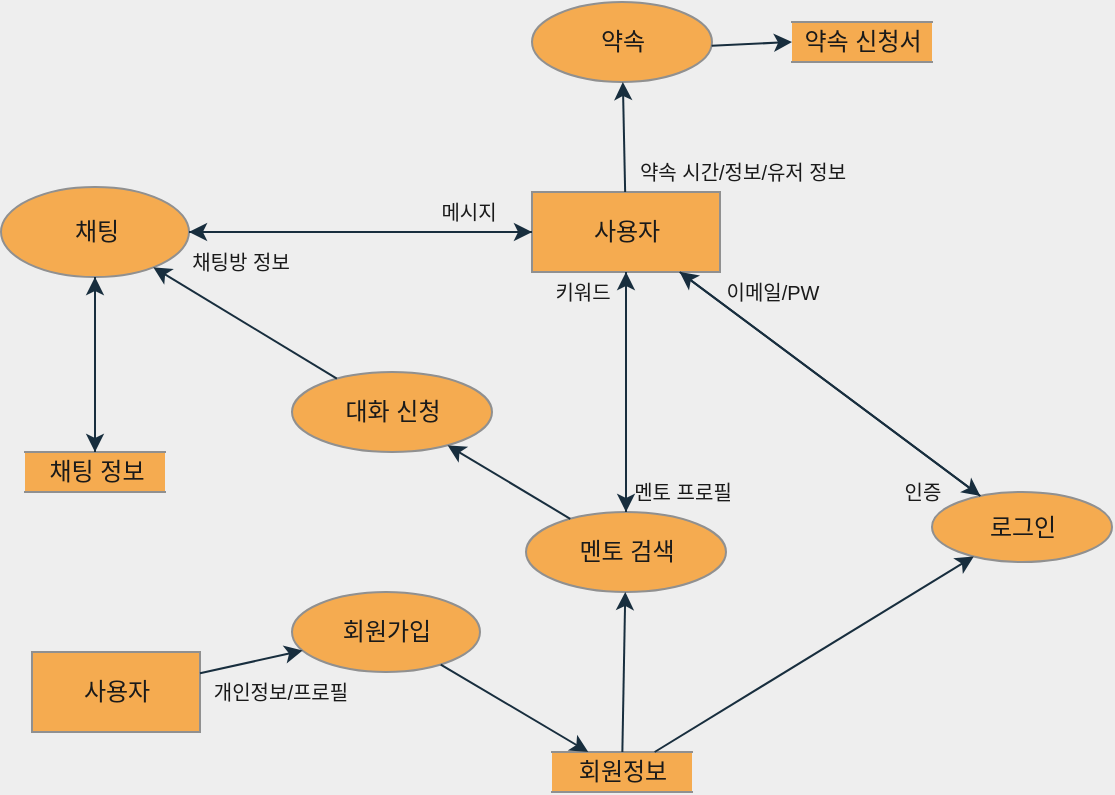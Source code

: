 <mxfile>
    <diagram id="Cm1ciltx4Ct_GRZWRXjD" name="Page-1">
        <mxGraphModel dx="788" dy="1465" grid="1" gridSize="10" guides="1" tooltips="1" connect="1" arrows="1" fold="1" page="1" pageScale="1" pageWidth="827" pageHeight="1169" background="#EEEEEE" math="0" shadow="0">
            <root>
                <mxCell id="0"/>
                <mxCell id="1" parent="0"/>
                <mxCell id="5" value="회원가입" style="shape=ellipse;html=1;dashed=0;whitespace=wrap;perimeter=ellipsePerimeter;rounded=0;sketch=0;fontColor=#1A1A1A;strokeColor=#909090;fillColor=#F5AB50;" parent="1" vertex="1">
                    <mxGeometry x="430" y="220" width="94" height="40" as="geometry"/>
                </mxCell>
                <mxCell id="6" value="멘토 검색" style="shape=ellipse;html=1;dashed=0;whitespace=wrap;perimeter=ellipsePerimeter;rounded=0;sketch=0;fontColor=#1A1A1A;strokeColor=#909090;fillColor=#F5AB50;" parent="1" vertex="1">
                    <mxGeometry x="547" y="180" width="100" height="40" as="geometry"/>
                </mxCell>
                <mxCell id="7" value="회원정보" style="html=1;dashed=0;whitespace=wrap;shape=partialRectangle;right=0;left=0;rounded=0;sketch=0;fontColor=#1A1A1A;strokeColor=#909090;fillColor=#F5AB50;" parent="1" vertex="1">
                    <mxGeometry x="560" y="300" width="70" height="20" as="geometry"/>
                </mxCell>
                <mxCell id="8" value="사용자" style="html=1;dashed=0;whitespace=wrap;rounded=0;sketch=0;fontColor=#1A1A1A;strokeColor=#909090;fillColor=#F5AB50;" parent="1" vertex="1">
                    <mxGeometry x="550" y="20" width="94" height="40" as="geometry"/>
                </mxCell>
                <mxCell id="9" value="채팅" style="shape=ellipse;html=1;dashed=0;whitespace=wrap;perimeter=ellipsePerimeter;rounded=0;sketch=0;fontColor=#1A1A1A;strokeColor=#909090;fillColor=#F5AB50;" parent="1" vertex="1">
                    <mxGeometry x="284.5" y="17.5" width="94" height="45" as="geometry"/>
                </mxCell>
                <mxCell id="10" value="채팅 정보" style="html=1;dashed=0;whitespace=wrap;shape=partialRectangle;right=0;left=0;rounded=0;sketch=0;fontColor=#1A1A1A;strokeColor=#909090;fillColor=#F5AB50;" parent="1" vertex="1">
                    <mxGeometry x="296.5" y="150" width="70" height="20" as="geometry"/>
                </mxCell>
                <mxCell id="11" value="" style="endArrow=classic;html=1;fontColor=#1A1A1A;strokeColor=#182E3E;" parent="1" source="5" target="7" edge="1">
                    <mxGeometry width="50" height="50" relative="1" as="geometry">
                        <mxPoint x="380" y="190" as="sourcePoint"/>
                        <mxPoint x="430" y="140" as="targetPoint"/>
                    </mxGeometry>
                </mxCell>
                <mxCell id="13" value="" style="endArrow=classic;html=1;fontColor=#1A1A1A;strokeColor=#182E3E;" parent="1" source="7" target="6" edge="1">
                    <mxGeometry width="50" height="50" relative="1" as="geometry">
                        <mxPoint x="380" y="190" as="sourcePoint"/>
                        <mxPoint x="430" y="140" as="targetPoint"/>
                    </mxGeometry>
                </mxCell>
                <mxCell id="14" value="" style="endArrow=classic;html=1;fontColor=#1A1A1A;strokeColor=#182E3E;" parent="1" source="6" target="8" edge="1">
                    <mxGeometry width="50" height="50" relative="1" as="geometry">
                        <mxPoint x="380" y="190" as="sourcePoint"/>
                        <mxPoint x="430" y="140" as="targetPoint"/>
                    </mxGeometry>
                </mxCell>
                <mxCell id="15" value="" style="endArrow=classic;html=1;fontColor=#1A1A1A;strokeColor=#182E3E;" parent="1" source="8" target="9" edge="1">
                    <mxGeometry width="50" height="50" relative="1" as="geometry">
                        <mxPoint x="380" y="190" as="sourcePoint"/>
                        <mxPoint x="430" y="140" as="targetPoint"/>
                    </mxGeometry>
                </mxCell>
                <mxCell id="16" value="" style="endArrow=classic;html=1;fontColor=#1A1A1A;strokeColor=#182E3E;" parent="1" source="10" target="9" edge="1">
                    <mxGeometry width="50" height="50" relative="1" as="geometry">
                        <mxPoint x="380" y="190" as="sourcePoint"/>
                        <mxPoint x="430" y="140" as="targetPoint"/>
                    </mxGeometry>
                </mxCell>
                <mxCell id="17" value="" style="endArrow=classic;html=1;fontColor=#1A1A1A;strokeColor=#182E3E;" parent="1" source="9" target="8" edge="1">
                    <mxGeometry width="50" height="50" relative="1" as="geometry">
                        <mxPoint x="380" y="190" as="sourcePoint"/>
                        <mxPoint x="430" y="140" as="targetPoint"/>
                    </mxGeometry>
                </mxCell>
                <mxCell id="18" value="" style="endArrow=classic;html=1;fontColor=#1A1A1A;strokeColor=#182E3E;" parent="1" source="9" target="10" edge="1">
                    <mxGeometry width="50" height="50" relative="1" as="geometry">
                        <mxPoint x="380" y="190" as="sourcePoint"/>
                        <mxPoint x="430" y="140" as="targetPoint"/>
                    </mxGeometry>
                </mxCell>
                <mxCell id="22" value="로그인" style="shape=ellipse;html=1;dashed=0;whitespace=wrap;perimeter=ellipsePerimeter;rounded=0;sketch=0;fontColor=#1A1A1A;strokeColor=#909090;fillColor=#F5AB50;" parent="1" vertex="1">
                    <mxGeometry x="750" y="170" width="90" height="35" as="geometry"/>
                </mxCell>
                <mxCell id="23" value="" style="endArrow=classic;html=1;fontColor=#1A1A1A;strokeColor=#182E3E;" parent="1" source="7" target="22" edge="1">
                    <mxGeometry width="50" height="50" relative="1" as="geometry">
                        <mxPoint x="380" y="190" as="sourcePoint"/>
                        <mxPoint x="430" y="140" as="targetPoint"/>
                    </mxGeometry>
                </mxCell>
                <mxCell id="24" value="" style="endArrow=classic;html=1;fontColor=#1A1A1A;strokeColor=#182E3E;" parent="1" source="22" target="8" edge="1">
                    <mxGeometry width="50" height="50" relative="1" as="geometry">
                        <mxPoint x="380" y="190" as="sourcePoint"/>
                        <mxPoint x="430" y="140" as="targetPoint"/>
                    </mxGeometry>
                </mxCell>
                <mxCell id="25" value="약속" style="shape=ellipse;html=1;dashed=0;whitespace=wrap;perimeter=ellipsePerimeter;rounded=0;sketch=0;fontColor=#1A1A1A;strokeColor=#909090;fillColor=#F5AB50;" parent="1" vertex="1">
                    <mxGeometry x="550" y="-75" width="90" height="40" as="geometry"/>
                </mxCell>
                <mxCell id="26" value="약속 신청서" style="html=1;dashed=0;whitespace=wrap;shape=partialRectangle;right=0;left=0;rounded=0;sketch=0;fontColor=#1A1A1A;strokeColor=#909090;fillColor=#F5AB50;" parent="1" vertex="1">
                    <mxGeometry x="680" y="-65" width="70" height="20" as="geometry"/>
                </mxCell>
                <mxCell id="28" value="" style="endArrow=classic;html=1;fontColor=#1A1A1A;strokeColor=#182E3E;" parent="1" source="25" target="26" edge="1">
                    <mxGeometry width="50" height="50" relative="1" as="geometry">
                        <mxPoint x="630" y="190" as="sourcePoint"/>
                        <mxPoint x="680" y="140" as="targetPoint"/>
                    </mxGeometry>
                </mxCell>
                <mxCell id="31" value="" style="endArrow=classic;html=1;fontColor=#1A1A1A;strokeColor=#182E3E;" parent="1" source="8" target="22" edge="1">
                    <mxGeometry width="50" height="50" relative="1" as="geometry">
                        <mxPoint x="630" y="190" as="sourcePoint"/>
                        <mxPoint x="680" y="140" as="targetPoint"/>
                    </mxGeometry>
                </mxCell>
                <mxCell id="32" value="" style="endArrow=classic;html=1;fontColor=#1A1A1A;strokeColor=#182E3E;" parent="1" source="8" target="6" edge="1">
                    <mxGeometry width="50" height="50" relative="1" as="geometry">
                        <mxPoint x="630" y="190" as="sourcePoint"/>
                        <mxPoint x="680" y="140" as="targetPoint"/>
                    </mxGeometry>
                </mxCell>
                <mxCell id="35" value="&lt;span style=&quot;font-size: 10px&quot;&gt;키워드&lt;/span&gt;" style="text;html=1;align=center;verticalAlign=middle;resizable=0;points=[];autosize=1;strokeColor=none;fontColor=#1A1A1A;" parent="1" vertex="1">
                    <mxGeometry x="550" y="60" width="50" height="20" as="geometry"/>
                </mxCell>
                <mxCell id="36" value="&lt;span style=&quot;font-size: 10px&quot;&gt;멘토 프로필&lt;/span&gt;" style="text;html=1;align=center;verticalAlign=middle;resizable=0;points=[];autosize=1;strokeColor=none;fontColor=#1A1A1A;" parent="1" vertex="1">
                    <mxGeometry x="590" y="160" width="70" height="20" as="geometry"/>
                </mxCell>
                <mxCell id="37" value="사용자" style="html=1;dashed=0;whitespace=wrap;rounded=0;sketch=0;fontColor=#1A1A1A;strokeColor=#909090;fillColor=#F5AB50;" parent="1" vertex="1">
                    <mxGeometry x="300" y="250" width="84" height="40" as="geometry"/>
                </mxCell>
                <mxCell id="38" value="" style="endArrow=classic;html=1;fontColor=#1A1A1A;strokeColor=#182E3E;" parent="1" source="37" target="5" edge="1">
                    <mxGeometry width="50" height="50" relative="1" as="geometry">
                        <mxPoint x="590" y="320" as="sourcePoint"/>
                        <mxPoint x="630" y="280" as="targetPoint"/>
                    </mxGeometry>
                </mxCell>
                <mxCell id="39" value="&lt;font style=&quot;font-size: 10px&quot;&gt;개인정보/프로필&lt;/font&gt;" style="text;html=1;align=center;verticalAlign=middle;resizable=0;points=[];autosize=1;strokeColor=none;fontColor=#1A1A1A;" parent="1" vertex="1">
                    <mxGeometry x="378.5" y="260" width="90" height="20" as="geometry"/>
                </mxCell>
                <mxCell id="40" value="&lt;font style=&quot;font-size: 10px&quot;&gt;인증&lt;/font&gt;" style="text;html=1;align=center;verticalAlign=middle;resizable=0;points=[];autosize=1;strokeColor=none;fontColor=#1A1A1A;" parent="1" vertex="1">
                    <mxGeometry x="725" y="160" width="40" height="20" as="geometry"/>
                </mxCell>
                <mxCell id="41" value="&lt;font style=&quot;font-size: 10px&quot;&gt;이메일/PW&lt;/font&gt;" style="text;html=1;align=center;verticalAlign=middle;resizable=0;points=[];autosize=1;strokeColor=none;fontColor=#1A1A1A;" parent="1" vertex="1">
                    <mxGeometry x="640" y="60" width="60" height="20" as="geometry"/>
                </mxCell>
                <mxCell id="44" value="&lt;span style=&quot;font-size: 10px&quot;&gt;채팅방 정보&lt;/span&gt;" style="text;html=1;align=center;verticalAlign=middle;resizable=0;points=[];autosize=1;strokeColor=none;fontColor=#1A1A1A;" parent="1" vertex="1">
                    <mxGeometry x="368.5" y="45" width="70" height="20" as="geometry"/>
                </mxCell>
                <mxCell id="45" value="&lt;span style=&quot;font-size: 10px&quot;&gt;메시지&lt;/span&gt;" style="text;html=1;align=center;verticalAlign=middle;resizable=0;points=[];autosize=1;strokeColor=none;fontColor=#1A1A1A;" parent="1" vertex="1">
                    <mxGeometry x="493" y="20" width="50" height="20" as="geometry"/>
                </mxCell>
                <mxCell id="47" value="대화 신청" style="shape=ellipse;html=1;dashed=0;whitespace=wrap;perimeter=ellipsePerimeter;rounded=0;sketch=0;fontColor=#1A1A1A;strokeColor=#909090;fillColor=#F5AB50;" parent="1" vertex="1">
                    <mxGeometry x="430" y="110" width="100" height="40" as="geometry"/>
                </mxCell>
                <mxCell id="48" value="" style="endArrow=classic;html=1;fontColor=#1A1A1A;strokeColor=#182E3E;" parent="1" source="6" target="47" edge="1">
                    <mxGeometry width="50" height="50" relative="1" as="geometry">
                        <mxPoint x="750" y="60" as="sourcePoint"/>
                        <mxPoint x="800" y="10" as="targetPoint"/>
                    </mxGeometry>
                </mxCell>
                <mxCell id="49" value="" style="endArrow=classic;html=1;fontColor=#1A1A1A;strokeColor=#182E3E;" parent="1" source="8" target="25" edge="1">
                    <mxGeometry width="50" height="50" relative="1" as="geometry">
                        <mxPoint x="590" y="80" as="sourcePoint"/>
                        <mxPoint x="640" y="30" as="targetPoint"/>
                    </mxGeometry>
                </mxCell>
                <mxCell id="52" value="&lt;span style=&quot;font-size: 10px&quot;&gt;약속 시간/정보/유저 정보&lt;/span&gt;" style="text;html=1;align=center;verticalAlign=middle;resizable=0;points=[];autosize=1;strokeColor=none;fontColor=#1A1A1A;" parent="1" vertex="1">
                    <mxGeometry x="590" width="130" height="20" as="geometry"/>
                </mxCell>
                <mxCell id="53" value="" style="endArrow=classic;html=1;fontColor=#1A1A1A;strokeColor=#182E3E;" parent="1" source="47" target="9" edge="1">
                    <mxGeometry width="50" height="50" relative="1" as="geometry">
                        <mxPoint x="590" y="180" as="sourcePoint"/>
                        <mxPoint x="640" y="130" as="targetPoint"/>
                    </mxGeometry>
                </mxCell>
            </root>
        </mxGraphModel>
    </diagram>
</mxfile>